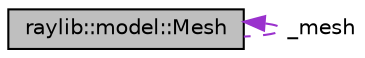 digraph "raylib::model::Mesh"
{
 // LATEX_PDF_SIZE
  edge [fontname="Helvetica",fontsize="10",labelfontname="Helvetica",labelfontsize="10"];
  node [fontname="Helvetica",fontsize="10",shape=record];
  Node1 [label="raylib::model::Mesh",height=0.2,width=0.4,color="black", fillcolor="grey75", style="filled", fontcolor="black",tooltip="Mesh class."];
  Node1 -> Node1 [dir="back",color="darkorchid3",fontsize="10",style="dashed",label=" _mesh" ,fontname="Helvetica"];
}
